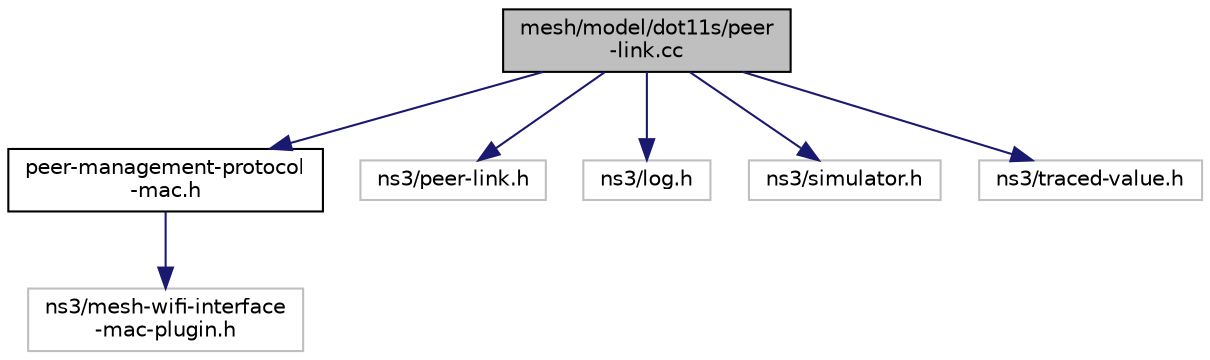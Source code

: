 digraph "mesh/model/dot11s/peer-link.cc"
{
  edge [fontname="Helvetica",fontsize="10",labelfontname="Helvetica",labelfontsize="10"];
  node [fontname="Helvetica",fontsize="10",shape=record];
  Node1 [label="mesh/model/dot11s/peer\l-link.cc",height=0.2,width=0.4,color="black", fillcolor="grey75", style="filled", fontcolor="black"];
  Node1 -> Node2 [color="midnightblue",fontsize="10",style="solid"];
  Node2 [label="peer-management-protocol\l-mac.h",height=0.2,width=0.4,color="black", fillcolor="white", style="filled",URL="$de/dcf/peer-management-protocol-mac_8h.html"];
  Node2 -> Node3 [color="midnightblue",fontsize="10",style="solid"];
  Node3 [label="ns3/mesh-wifi-interface\l-mac-plugin.h",height=0.2,width=0.4,color="grey75", fillcolor="white", style="filled"];
  Node1 -> Node4 [color="midnightblue",fontsize="10",style="solid"];
  Node4 [label="ns3/peer-link.h",height=0.2,width=0.4,color="grey75", fillcolor="white", style="filled"];
  Node1 -> Node5 [color="midnightblue",fontsize="10",style="solid"];
  Node5 [label="ns3/log.h",height=0.2,width=0.4,color="grey75", fillcolor="white", style="filled"];
  Node1 -> Node6 [color="midnightblue",fontsize="10",style="solid"];
  Node6 [label="ns3/simulator.h",height=0.2,width=0.4,color="grey75", fillcolor="white", style="filled"];
  Node1 -> Node7 [color="midnightblue",fontsize="10",style="solid"];
  Node7 [label="ns3/traced-value.h",height=0.2,width=0.4,color="grey75", fillcolor="white", style="filled"];
}
